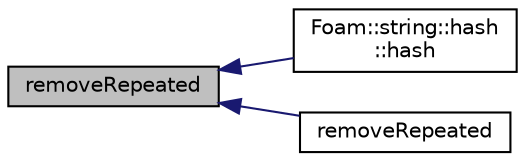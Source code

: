 digraph "removeRepeated"
{
  bgcolor="transparent";
  edge [fontname="Helvetica",fontsize="10",labelfontname="Helvetica",labelfontsize="10"];
  node [fontname="Helvetica",fontsize="10",shape=record];
  rankdir="LR";
  Node218 [label="removeRepeated",height=0.2,width=0.4,color="black", fillcolor="grey75", style="filled", fontcolor="black"];
  Node218 -> Node219 [dir="back",color="midnightblue",fontsize="10",style="solid",fontname="Helvetica"];
  Node219 [label="Foam::string::hash\l::hash",height=0.2,width=0.4,color="black",URL="$a29561.html#af5d527ef2a6e3f43563ad4cb15872140"];
  Node218 -> Node220 [dir="back",color="midnightblue",fontsize="10",style="solid",fontname="Helvetica"];
  Node220 [label="removeRepeated",height=0.2,width=0.4,color="black",URL="$a29557.html#acf83510788bf2bb9bfca737b28456198",tooltip="Return string with repeated characters removed. "];
}
